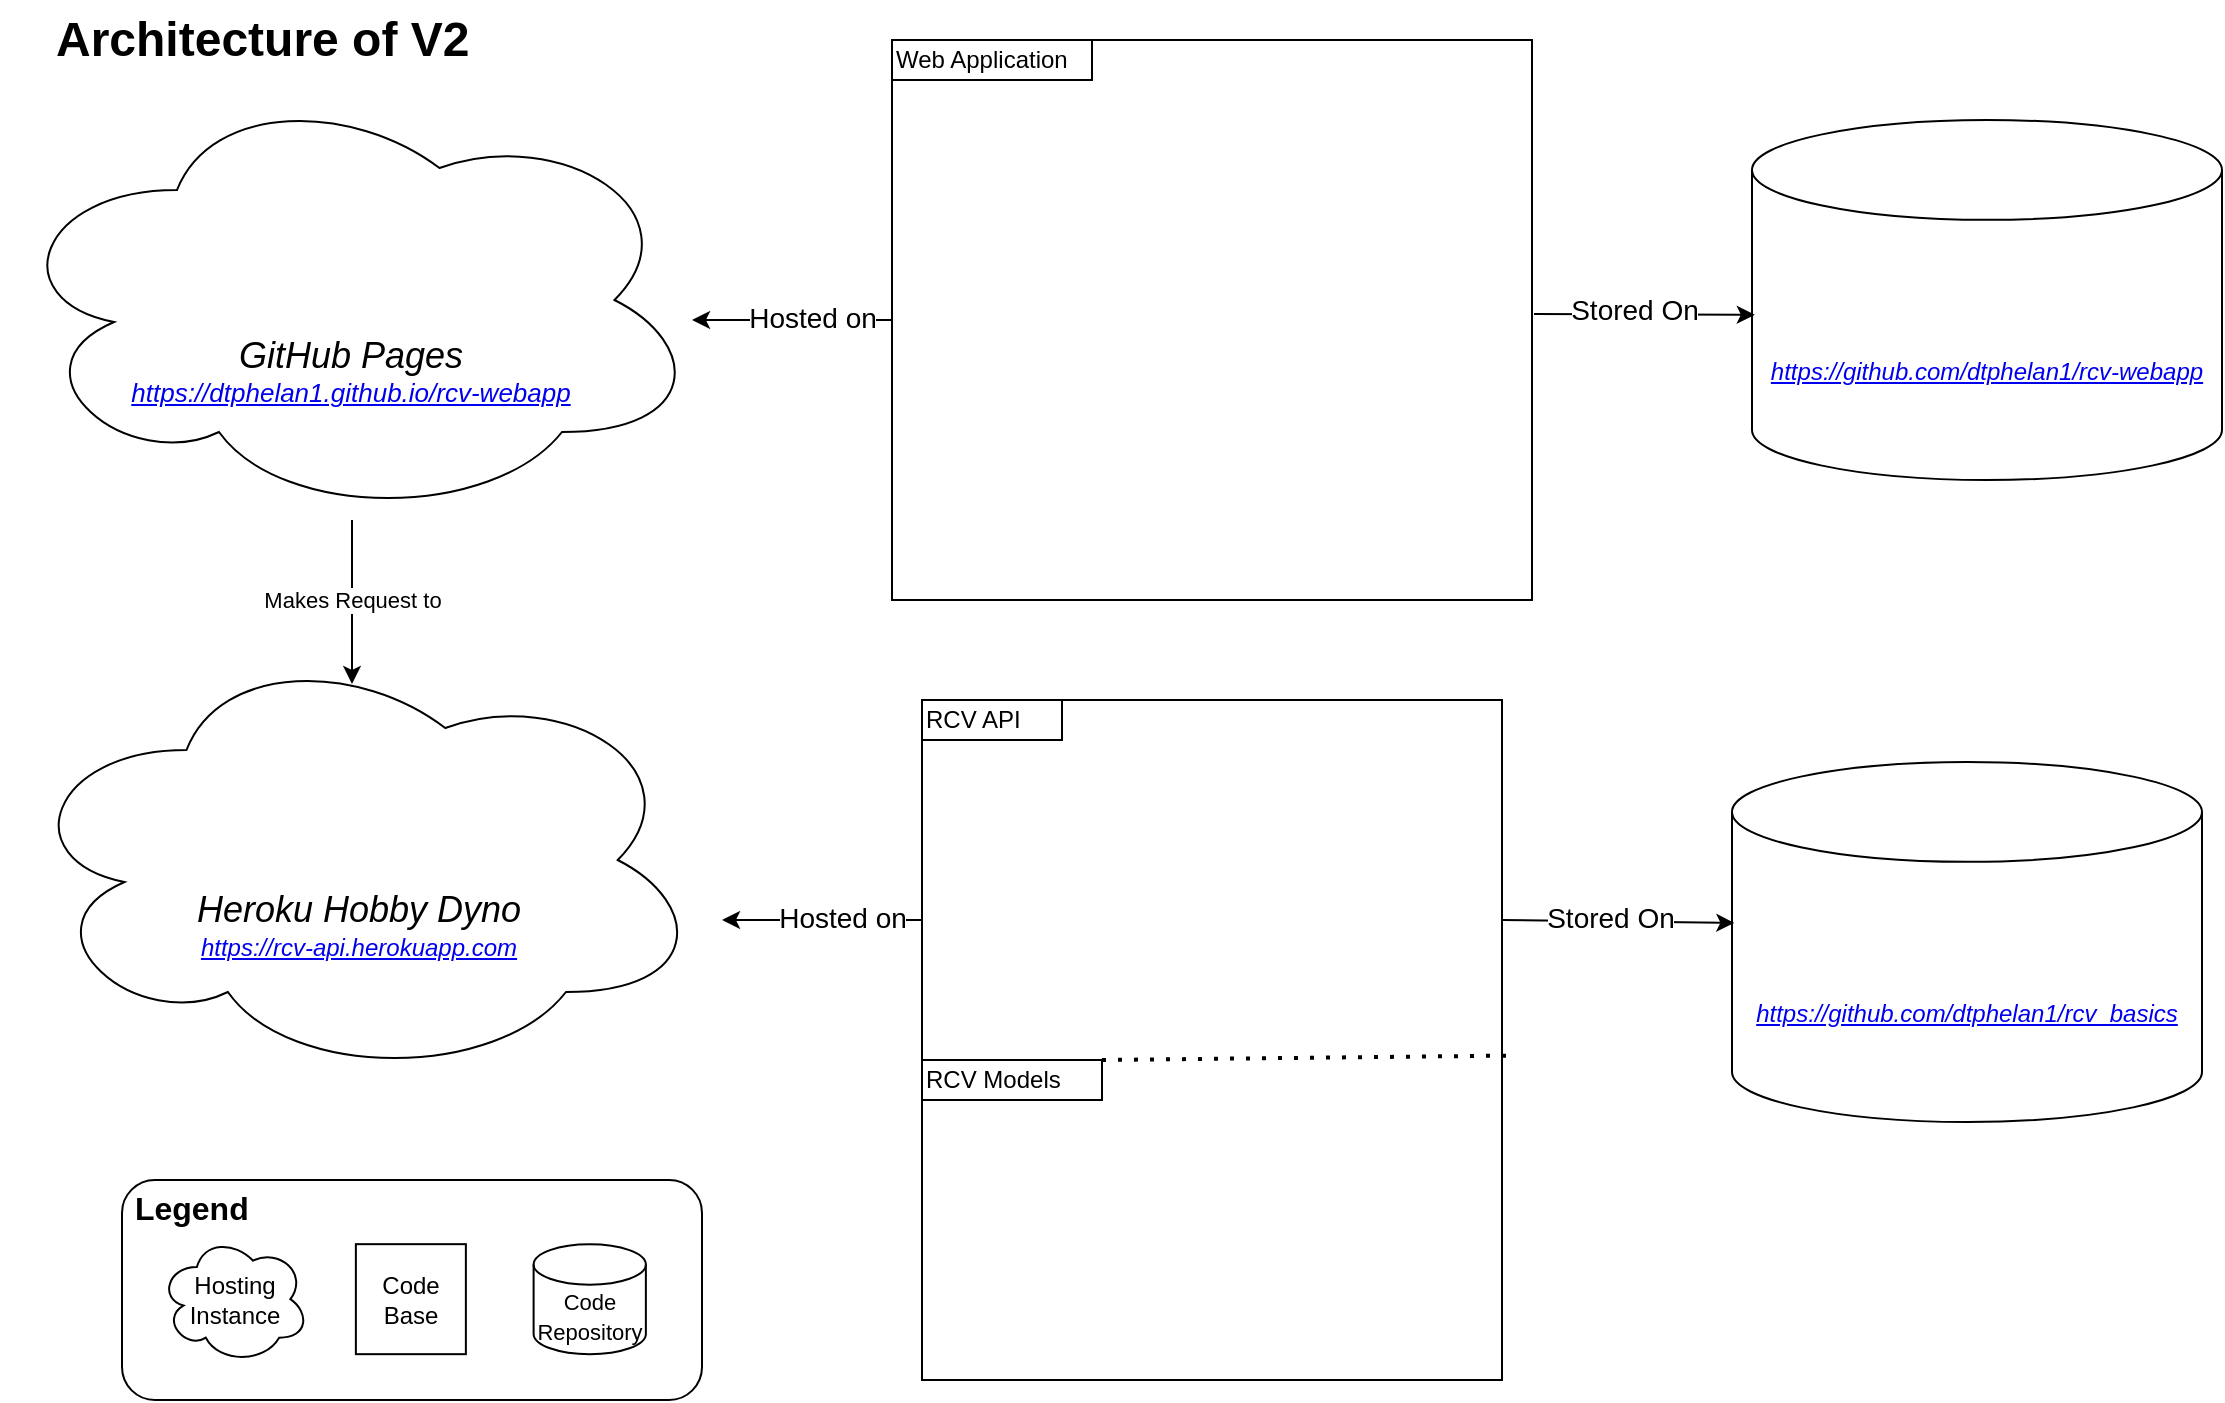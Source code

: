<mxfile version="14.0.1" type="device"><diagram id="ZuulxPFiwz9rB9g7PeSk" name="Page-1"><mxGraphModel dx="3443" dy="1757" grid="1" gridSize="10" guides="1" tooltips="1" connect="1" arrows="1" fold="1" page="1" pageScale="1" pageWidth="850" pageHeight="1100" math="0" shadow="0"><root><mxCell id="0"/><mxCell id="1" parent="0"/><mxCell id="cqkYJe00w50bj8IzvOtT-28" value="" style="group" parent="1" vertex="1" connectable="0"><mxGeometry x="460" y="60" width="320" height="280" as="geometry"/></mxCell><mxCell id="cqkYJe00w50bj8IzvOtT-8" value="" style="rounded=0;whiteSpace=wrap;html=1;" parent="cqkYJe00w50bj8IzvOtT-28" vertex="1"><mxGeometry width="320" height="280" as="geometry"/></mxCell><mxCell id="cqkYJe00w50bj8IzvOtT-12" value="" style="shape=image;verticalLabelPosition=bottom;labelBackgroundColor=#ffffff;verticalAlign=top;aspect=fixed;imageAspect=0;image=https://www.pinclipart.com/picdir/big/537-5374089_react-js-logo-clipart.png;" parent="cqkYJe00w50bj8IzvOtT-28" vertex="1"><mxGeometry x="20" y="30" width="112.07" height="100" as="geometry"/></mxCell><mxCell id="cqkYJe00w50bj8IzvOtT-13" value="" style="shape=image;verticalLabelPosition=bottom;labelBackgroundColor=#ffffff;verticalAlign=top;aspect=fixed;imageAspect=0;image=https://www.freepnglogos.com/uploads/html5-logo-png/html5-logo-devextreme-multi-purpose-controls-html-javascript-3.png;" parent="cqkYJe00w50bj8IzvOtT-28" vertex="1"><mxGeometry x="19.12" y="150" width="281.77" height="110" as="geometry"/></mxCell><mxCell id="cqkYJe00w50bj8IzvOtT-16" value="" style="shape=image;verticalLabelPosition=bottom;labelBackgroundColor=#ffffff;verticalAlign=top;aspect=fixed;imageAspect=0;image=https://getbootstrap.com/docs/4.1/assets/img/bootstrap-stack.png;" parent="cqkYJe00w50bj8IzvOtT-28" vertex="1"><mxGeometry x="160" y="25" width="130.89" height="110" as="geometry"/></mxCell><mxCell id="cqkYJe00w50bj8IzvOtT-27" value="Web Application" style="text;html=1;fillColor=none;align=left;verticalAlign=middle;whiteSpace=wrap;rounded=0;strokeColor=#000000;" parent="cqkYJe00w50bj8IzvOtT-28" vertex="1"><mxGeometry width="100" height="20" as="geometry"/></mxCell><mxCell id="cqkYJe00w50bj8IzvOtT-29" value="" style="group" parent="1" vertex="1" connectable="0"><mxGeometry x="475" y="390" width="290" height="340" as="geometry"/></mxCell><mxCell id="cqkYJe00w50bj8IzvOtT-18" value="" style="rounded=0;whiteSpace=wrap;html=1;" parent="cqkYJe00w50bj8IzvOtT-29" vertex="1"><mxGeometry width="290" height="340" as="geometry"/></mxCell><mxCell id="cqkYJe00w50bj8IzvOtT-14" value="" style="shape=image;verticalLabelPosition=bottom;labelBackgroundColor=#ffffff;verticalAlign=top;aspect=fixed;imageAspect=0;image=https://www.probytes.net/wp-content/uploads/2018/10/flask-logo-png-transparent.png;" parent="cqkYJe00w50bj8IzvOtT-29" vertex="1"><mxGeometry x="30" y="30" width="101.24" height="130" as="geometry"/></mxCell><mxCell id="cqkYJe00w50bj8IzvOtT-17" value="" style="shape=image;verticalLabelPosition=bottom;labelBackgroundColor=#ffffff;verticalAlign=top;aspect=fixed;imageAspect=0;image=https://jelastic.com/blog/wp-content/uploads/2014/08/Python_logo-large.png;" parent="cqkYJe00w50bj8IzvOtT-29" vertex="1"><mxGeometry x="70.21" y="210" width="159.57" height="120" as="geometry"/></mxCell><mxCell id="cqkYJe00w50bj8IzvOtT-21" value="" style="endArrow=none;dashed=1;html=1;dashPattern=1 3;strokeWidth=2;entryX=1.007;entryY=0.523;entryDx=0;entryDy=0;entryPerimeter=0;exitX=1;exitY=0;exitDx=0;exitDy=0;" parent="cqkYJe00w50bj8IzvOtT-29" source="cqkYJe00w50bj8IzvOtT-25" target="cqkYJe00w50bj8IzvOtT-18" edge="1"><mxGeometry width="50" height="50" relative="1" as="geometry"><mxPoint x="8" y="178" as="sourcePoint"/><mxPoint x="262.0" y="177.68" as="targetPoint"/></mxGeometry></mxCell><mxCell id="cqkYJe00w50bj8IzvOtT-24" value="RCV API" style="text;html=1;fillColor=none;align=left;verticalAlign=middle;whiteSpace=wrap;rounded=0;strokeColor=#000000;" parent="cqkYJe00w50bj8IzvOtT-29" vertex="1"><mxGeometry width="70" height="20" as="geometry"/></mxCell><mxCell id="cqkYJe00w50bj8IzvOtT-25" value="RCV Models" style="text;html=1;fillColor=none;align=left;verticalAlign=middle;whiteSpace=wrap;rounded=0;strokeColor=#000000;" parent="cqkYJe00w50bj8IzvOtT-29" vertex="1"><mxGeometry y="180" width="90" height="20" as="geometry"/></mxCell><mxCell id="cqkYJe00w50bj8IzvOtT-26" value="" style="shape=image;verticalLabelPosition=bottom;labelBackgroundColor=#ffffff;verticalAlign=top;aspect=fixed;imageAspect=0;image=https://jelastic.com/blog/wp-content/uploads/2014/08/Python_logo-large.png;" parent="cqkYJe00w50bj8IzvOtT-29" vertex="1"><mxGeometry x="140" y="42.5" width="139.62" height="105" as="geometry"/></mxCell><mxCell id="cqkYJe00w50bj8IzvOtT-37" value="" style="group" parent="1" vertex="1" connectable="0"><mxGeometry x="15" y="100" width="410" height="220" as="geometry"/></mxCell><mxCell id="cqkYJe00w50bj8IzvOtT-30" value="&lt;font&gt;&lt;i&gt;&lt;br&gt;&lt;br&gt;&lt;br&gt;&lt;br&gt;&lt;br&gt;&lt;span style=&quot;font-size: 18px&quot;&gt;GitHub Pages&lt;/span&gt;&lt;br&gt;&lt;font style=&quot;font-size: 13px&quot;&gt;&lt;a href=&quot;http://dtphelan1.github.io/rcv-webapp&quot;&gt;https://dtphelan1.github.io/rcv-webapp&lt;/a&gt;&lt;/font&gt;&lt;br&gt;&lt;/i&gt;&lt;/font&gt;" style="ellipse;shape=cloud;whiteSpace=wrap;html=1;strokeColor=#000000;align=center;spacingRight=1;labelBorderColor=none;labelBackgroundColor=none;" parent="cqkYJe00w50bj8IzvOtT-37" vertex="1"><mxGeometry y="-20" width="350" height="220" as="geometry"/></mxCell><mxCell id="cqkYJe00w50bj8IzvOtT-35" value="" style="shape=image;verticalLabelPosition=bottom;labelBackgroundColor=#ffffff;verticalAlign=top;imageAspect=0;image=https://www.analyticsvidhya.com/wp-content/uploads/2015/07/github_logo.png;" parent="cqkYJe00w50bj8IzvOtT-37" vertex="1"><mxGeometry x="80" y="50" width="187.39" height="40" as="geometry"/></mxCell><mxCell id="cqkYJe00w50bj8IzvOtT-38" value="&lt;font style=&quot;font-size: 24px&quot;&gt;&lt;b&gt;Architecture of V2&lt;/b&gt;&lt;/font&gt;" style="text;html=1;strokeColor=none;fillColor=none;align=left;verticalAlign=middle;whiteSpace=wrap;rounded=0;" parent="1" vertex="1"><mxGeometry x="40" y="40" width="260" height="40" as="geometry"/></mxCell><mxCell id="cqkYJe00w50bj8IzvOtT-42" value="" style="endArrow=classic;html=1;exitX=0;exitY=0.5;exitDx=0;exitDy=0;" parent="1" source="cqkYJe00w50bj8IzvOtT-8" edge="1"><mxGeometry width="50" height="50" relative="1" as="geometry"><mxPoint x="170" y="280" as="sourcePoint"/><mxPoint x="360" y="200" as="targetPoint"/></mxGeometry></mxCell><mxCell id="cqkYJe00w50bj8IzvOtT-43" value="&lt;font style=&quot;font-size: 14px&quot;&gt;Hosted on&lt;/font&gt;" style="edgeLabel;html=1;align=center;verticalAlign=middle;resizable=0;points=[];" parent="cqkYJe00w50bj8IzvOtT-42" vertex="1" connectable="0"><mxGeometry x="0.441" y="-1" relative="1" as="geometry"><mxPoint x="31.67" as="offset"/></mxGeometry></mxCell><mxCell id="cqkYJe00w50bj8IzvOtT-57" value="" style="group" parent="1" vertex="1" connectable="0"><mxGeometry x="880" y="420" width="235" height="180" as="geometry"/></mxCell><mxCell id="cqkYJe00w50bj8IzvOtT-58" value="&lt;span&gt;&lt;font&gt;&lt;i&gt;&lt;br&gt;&lt;br&gt;&lt;a href=&quot;https://github.com/dtphelan1/rcv_basics&quot;&gt;https://github.com/dtphelan1/rcv_basics&lt;/a&gt;&lt;br&gt;&lt;/i&gt;&lt;/font&gt;&lt;/span&gt;" style="shape=cylinder3;whiteSpace=wrap;html=1;boundedLbl=1;backgroundOutline=1;size=24.968;strokeColor=#000000;align=center;" parent="cqkYJe00w50bj8IzvOtT-57" vertex="1"><mxGeometry y="1" width="235" height="180" as="geometry"/></mxCell><mxCell id="cqkYJe00w50bj8IzvOtT-59" value="" style="shape=image;verticalLabelPosition=bottom;labelBackgroundColor=#ffffff;verticalAlign=top;imageAspect=0;image=https://www.analyticsvidhya.com/wp-content/uploads/2015/07/github_logo.png;" parent="cqkYJe00w50bj8IzvOtT-57" vertex="1"><mxGeometry x="21.3" y="60" width="177.4" height="40" as="geometry"/></mxCell><mxCell id="cqkYJe00w50bj8IzvOtT-71" value="" style="group" parent="1" vertex="1" connectable="0"><mxGeometry x="890" y="100" width="235" height="180" as="geometry"/></mxCell><mxCell id="cqkYJe00w50bj8IzvOtT-65" value="&lt;i&gt;&lt;br&gt;&lt;br&gt;&lt;a href=&quot;https://github.com/dtphelan1/rcv-webapp&quot;&gt;https://github.com/dtphelan1/rcv-webapp&lt;/a&gt;&lt;/i&gt;&lt;span&gt;&lt;font&gt;&lt;i&gt;&lt;br&gt;&lt;/i&gt;&lt;/font&gt;&lt;/span&gt;" style="shape=cylinder3;whiteSpace=wrap;html=1;boundedLbl=1;backgroundOutline=1;size=24.968;strokeColor=#000000;align=center;" parent="cqkYJe00w50bj8IzvOtT-71" vertex="1"><mxGeometry width="235" height="180" as="geometry"/></mxCell><mxCell id="cqkYJe00w50bj8IzvOtT-66" value="" style="shape=image;verticalLabelPosition=bottom;labelBackgroundColor=#ffffff;verticalAlign=top;imageAspect=0;image=https://www.analyticsvidhya.com/wp-content/uploads/2015/07/github_logo.png;" parent="cqkYJe00w50bj8IzvOtT-71" vertex="1"><mxGeometry x="21.3" y="59" width="177.4" height="40" as="geometry"/></mxCell><mxCell id="cqkYJe00w50bj8IzvOtT-75" value="" style="endArrow=classic;html=1;entryX=0.006;entryY=0.541;entryDx=0;entryDy=0;entryPerimeter=0;" parent="1" edge="1"><mxGeometry width="50" height="50" relative="1" as="geometry"><mxPoint x="781" y="197" as="sourcePoint"/><mxPoint x="891.41" y="197.38" as="targetPoint"/></mxGeometry></mxCell><mxCell id="cqkYJe00w50bj8IzvOtT-76" value="&lt;font style=&quot;font-size: 14px&quot;&gt;Stored On&lt;/font&gt;" style="edgeLabel;html=1;align=center;verticalAlign=middle;resizable=0;points=[];" parent="cqkYJe00w50bj8IzvOtT-75" vertex="1" connectable="0"><mxGeometry x="0.441" y="-1" relative="1" as="geometry"><mxPoint x="-30.16" y="-3.27" as="offset"/></mxGeometry></mxCell><mxCell id="cqkYJe00w50bj8IzvOtT-77" value="" style="endArrow=classic;html=1;entryX=0.005;entryY=0.447;entryDx=0;entryDy=0;entryPerimeter=0;" parent="1" target="cqkYJe00w50bj8IzvOtT-58" edge="1"><mxGeometry width="50" height="50" relative="1" as="geometry"><mxPoint x="765" y="500" as="sourcePoint"/><mxPoint x="875.41" y="500.38" as="targetPoint"/></mxGeometry></mxCell><mxCell id="cqkYJe00w50bj8IzvOtT-78" value="&lt;font style=&quot;font-size: 14px&quot;&gt;Stored On&lt;/font&gt;" style="edgeLabel;html=1;align=center;verticalAlign=middle;resizable=0;points=[];" parent="cqkYJe00w50bj8IzvOtT-77" vertex="1" connectable="0"><mxGeometry x="0.441" y="-1" relative="1" as="geometry"><mxPoint x="-30.16" y="-3.27" as="offset"/></mxGeometry></mxCell><mxCell id="cqkYJe00w50bj8IzvOtT-82" value="Makes Request to" style="edgeStyle=orthogonalEdgeStyle;rounded=0;orthogonalLoop=1;jettySize=auto;html=1;" parent="1" source="cqkYJe00w50bj8IzvOtT-30" edge="1"><mxGeometry x="-0.024" relative="1" as="geometry"><mxPoint x="190" y="382" as="targetPoint"/><Array as="points"><mxPoint x="190" y="382"/></Array><mxPoint as="offset"/></mxGeometry></mxCell><mxCell id="cqkYJe00w50bj8IzvOtT-73" value="" style="endArrow=classic;html=1;exitX=0;exitY=0.5;exitDx=0;exitDy=0;" parent="1" edge="1"><mxGeometry x="60" y="420" width="50" height="50" as="geometry"><mxPoint x="475" y="500" as="sourcePoint"/><mxPoint x="375" y="500" as="targetPoint"/></mxGeometry></mxCell><mxCell id="cqkYJe00w50bj8IzvOtT-74" value="&lt;font style=&quot;font-size: 14px&quot;&gt;Hosted on&lt;/font&gt;" style="edgeLabel;html=1;align=center;verticalAlign=middle;resizable=0;points=[];" parent="cqkYJe00w50bj8IzvOtT-73" vertex="1" connectable="0"><mxGeometry x="0.441" y="-1" relative="1" as="geometry"><mxPoint x="31.67" as="offset"/></mxGeometry></mxCell><mxCell id="cqkYJe00w50bj8IzvOtT-69" value="" style="group" parent="1" vertex="1" connectable="0"><mxGeometry x="75" y="630" width="290" height="110" as="geometry"/></mxCell><mxCell id="cqkYJe00w50bj8IzvOtT-67" value="" style="rounded=1;whiteSpace=wrap;html=1;strokeColor=#000000;align=left;" parent="cqkYJe00w50bj8IzvOtT-69" vertex="1"><mxGeometry width="290" height="110" as="geometry"/></mxCell><mxCell id="cqkYJe00w50bj8IzvOtT-62" value="&lt;font style=&quot;font-size: 11px&quot;&gt;Code Repository&lt;/font&gt;" style="shape=cylinder3;whiteSpace=wrap;html=1;boundedLbl=1;backgroundOutline=1;size=10.118;strokeColor=#000000;align=center;" parent="cqkYJe00w50bj8IzvOtT-69" vertex="1"><mxGeometry x="205.806" y="32.083" width="56.129" height="55" as="geometry"/></mxCell><mxCell id="cqkYJe00w50bj8IzvOtT-61" value="Hosting Instance" style="ellipse;shape=cloud;whiteSpace=wrap;html=1;strokeColor=#000000;align=center;" parent="cqkYJe00w50bj8IzvOtT-69" vertex="1"><mxGeometry x="18.71" y="27.5" width="74.839" height="64.167" as="geometry"/></mxCell><mxCell id="cqkYJe00w50bj8IzvOtT-60" value="Code&lt;br&gt;Base" style="whiteSpace=wrap;html=1;aspect=fixed;strokeColor=#000000;align=center;" parent="cqkYJe00w50bj8IzvOtT-69" vertex="1"><mxGeometry x="116.935" y="32.083" width="55" height="55" as="geometry"/></mxCell><mxCell id="cqkYJe00w50bj8IzvOtT-68" value="&lt;font style=&quot;font-size: 16px&quot;&gt;&amp;nbsp;&lt;b&gt;Legend&lt;/b&gt;&lt;/font&gt;" style="text;html=1;strokeColor=none;fillColor=none;align=left;verticalAlign=middle;whiteSpace=wrap;rounded=0;" parent="cqkYJe00w50bj8IzvOtT-69" vertex="1"><mxGeometry width="177.742" height="27.5" as="geometry"/></mxCell><mxCell id="cqkYJe00w50bj8IzvOtT-83" value="" style="group" parent="1" vertex="1" connectable="0"><mxGeometry x="21" y="360" width="345" height="220" as="geometry"/></mxCell><mxCell id="cqkYJe00w50bj8IzvOtT-31" value="&lt;font&gt;&lt;i style=&quot;font-size: 18px&quot;&gt;&lt;br&gt;&lt;br&gt;&lt;br&gt;Heroku Hobby Dyno&lt;br&gt;&lt;/i&gt;&lt;i style=&quot;box-sizing: border-box ; background-color: rgb(255 , 255 , 255) ; outline: 0px ; text-align: left&quot;&gt;&lt;font style=&quot;font-size: 12px&quot;&gt;&lt;a href=&quot;https://rcv-api.herokuapp.com/&quot;&gt;https://rcv-api.herokuapp.com&lt;/a&gt;&lt;/font&gt;&lt;/i&gt;&lt;br&gt;&lt;/font&gt;" style="ellipse;shape=cloud;whiteSpace=wrap;html=1;strokeColor=#000000;align=center;" parent="cqkYJe00w50bj8IzvOtT-83" vertex="1"><mxGeometry width="345" height="220" as="geometry"/></mxCell><mxCell id="cqkYJe00w50bj8IzvOtT-33" value="" style="shape=image;verticalLabelPosition=bottom;labelBackgroundColor=#ffffff;verticalAlign=top;aspect=fixed;imageAspect=0;image=https://logos-download.com/wp-content/uploads/2016/09/Heroku_logo.png;" parent="cqkYJe00w50bj8IzvOtT-83" vertex="1"><mxGeometry x="89.17" y="60" width="166.67" height="50" as="geometry"/></mxCell></root></mxGraphModel></diagram></mxfile>